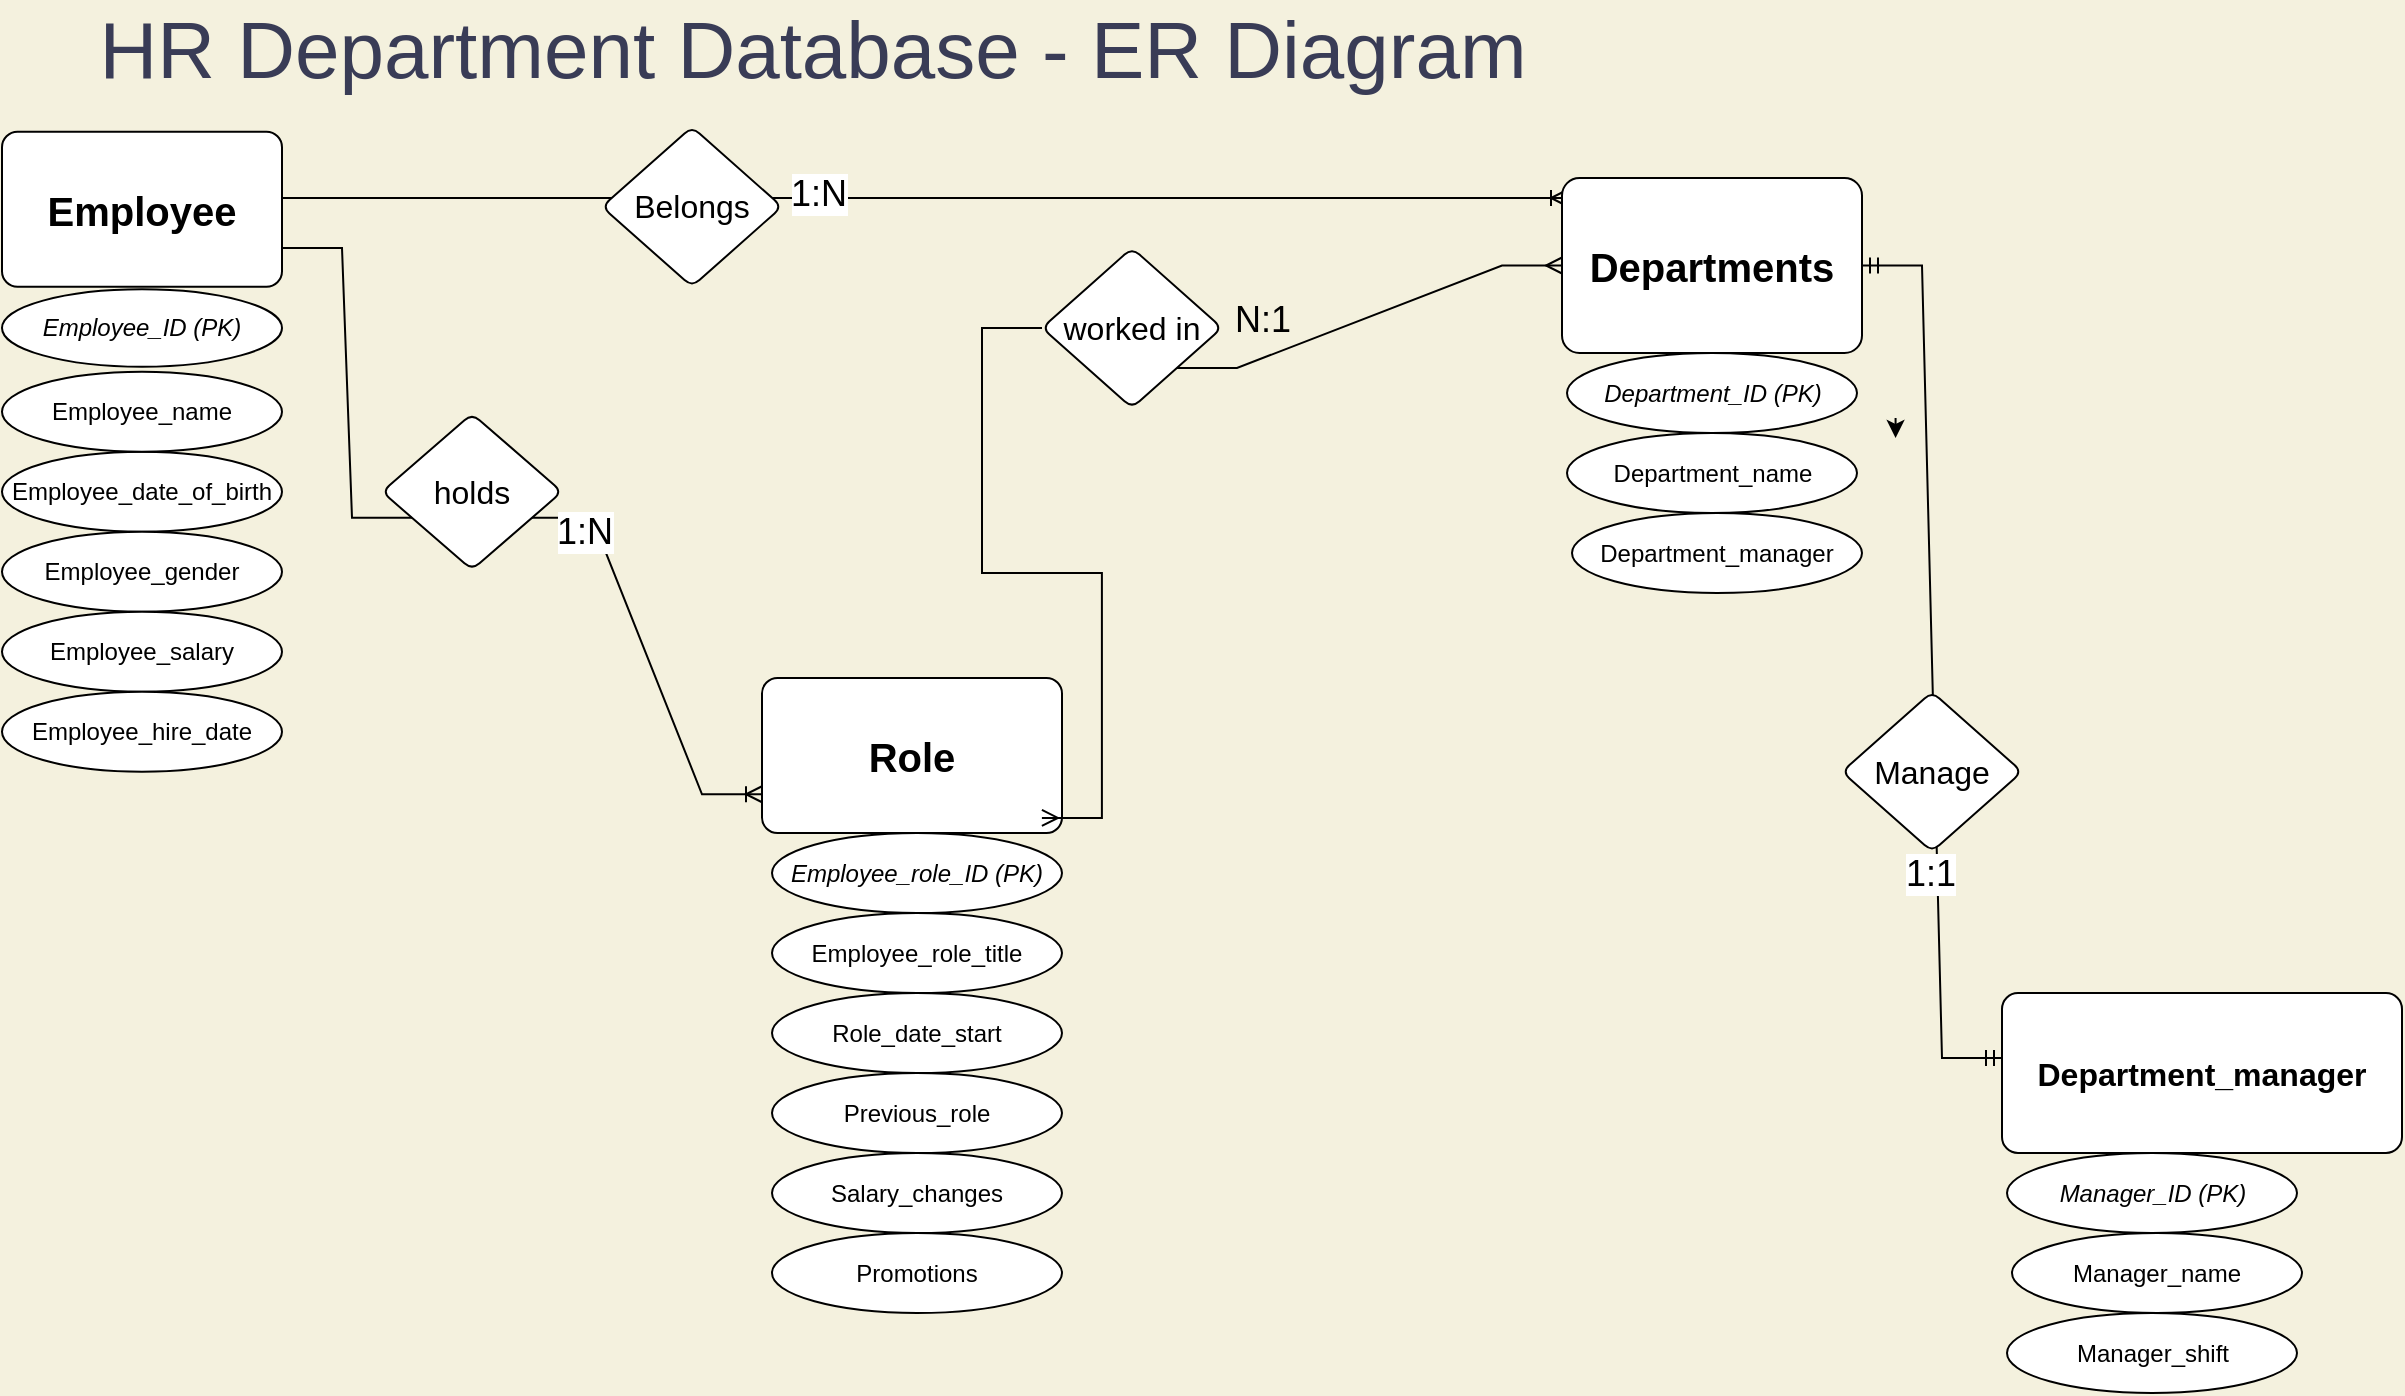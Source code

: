 <mxfile version="15.5.8" type="github">
  <diagram name="Page-1" id="a7904f86-f2b4-8e86-fa97-74104820619b">
    <mxGraphModel dx="1447" dy="750" grid="1" gridSize="10" guides="1" tooltips="1" connect="1" arrows="1" fold="1" page="1" pageScale="1" pageWidth="1600" pageHeight="900" background="#F4F1DE" math="0" shadow="0">
      <root>
        <mxCell id="0" />
        <mxCell id="1" parent="0" />
        <mxCell id="e3raqFH5HiRqm9mPKhRc-3" value="&lt;font style=&quot;font-size: 40px&quot;&gt;HR Department Database - ER Diagram&lt;/font&gt;" style="text;html=1;resizable=0;autosize=1;align=center;verticalAlign=middle;points=[];fillColor=none;strokeColor=none;fontColor=#393C56;rounded=1;sketch=1;" parent="1" vertex="1">
          <mxGeometry x="60" y="10" width="730" height="30" as="geometry" />
        </mxCell>
        <mxCell id="nj0aj4-7wqTGS0bk_ivH-121" value="" style="edgeStyle=entityRelationEdgeStyle;fontSize=12;html=1;endArrow=ERoneToMany;rounded=0;fontColor=none;exitX=1;exitY=0.427;exitDx=0;exitDy=0;exitPerimeter=0;" edge="1" parent="1" source="nj0aj4-7wqTGS0bk_ivH-1">
          <mxGeometry width="100" height="100" relative="1" as="geometry">
            <mxPoint x="212.5" y="100" as="sourcePoint" />
            <mxPoint x="802.5" y="100" as="targetPoint" />
          </mxGeometry>
        </mxCell>
        <mxCell id="nj0aj4-7wqTGS0bk_ivH-125" value="1:N" style="edgeLabel;html=1;align=center;verticalAlign=middle;resizable=0;points=[];fontSize=18;fontColor=none;" vertex="1" connectable="0" parent="nj0aj4-7wqTGS0bk_ivH-121">
          <mxGeometry x="-0.07" y="2" relative="1" as="geometry">
            <mxPoint x="-31" as="offset" />
          </mxGeometry>
        </mxCell>
        <mxCell id="hZx71IKOhUPCRJcw6M9n-52" style="edgeStyle=orthogonalEdgeStyle;rounded=0;orthogonalLoop=1;jettySize=auto;html=1;exitX=0.5;exitY=1;exitDx=0;exitDy=0;" parent="1" edge="1">
          <mxGeometry relative="1" as="geometry">
            <mxPoint x="909" y="125" as="sourcePoint" />
            <mxPoint x="909" y="125" as="targetPoint" />
          </mxGeometry>
        </mxCell>
        <mxCell id="nj0aj4-7wqTGS0bk_ivH-1" value="&lt;b&gt;&lt;font style=&quot;font-size: 20px&quot;&gt;Employee&lt;/font&gt;&lt;/b&gt;" style="rounded=1;arcSize=10;whiteSpace=wrap;html=1;align=center;" vertex="1" parent="1">
          <mxGeometry x="20" y="66.87" width="140" height="77.5" as="geometry" />
        </mxCell>
        <mxCell id="nj0aj4-7wqTGS0bk_ivH-2" value="&lt;i&gt;Employee_ID (PK)&lt;/i&gt;" style="ellipse;whiteSpace=wrap;html=1;align=center;" vertex="1" parent="1">
          <mxGeometry x="20" y="145.62" width="140" height="38.75" as="geometry" />
        </mxCell>
        <mxCell id="nj0aj4-7wqTGS0bk_ivH-8" value="Employee_date_of_birth" style="ellipse;whiteSpace=wrap;html=1;align=center;" vertex="1" parent="1">
          <mxGeometry x="20" y="226.87" width="140" height="40" as="geometry" />
        </mxCell>
        <mxCell id="nj0aj4-7wqTGS0bk_ivH-9" value="Employee_name" style="ellipse;whiteSpace=wrap;html=1;align=center;" vertex="1" parent="1">
          <mxGeometry x="20" y="186.87" width="140" height="40" as="geometry" />
        </mxCell>
        <mxCell id="nj0aj4-7wqTGS0bk_ivH-10" value="Employee_gender" style="ellipse;whiteSpace=wrap;html=1;align=center;" vertex="1" parent="1">
          <mxGeometry x="20" y="266.87" width="140" height="40" as="geometry" />
        </mxCell>
        <mxCell id="nj0aj4-7wqTGS0bk_ivH-11" value="Employee_salary" style="ellipse;whiteSpace=wrap;html=1;align=center;" vertex="1" parent="1">
          <mxGeometry x="20" y="306.87" width="140" height="40" as="geometry" />
        </mxCell>
        <mxCell id="nj0aj4-7wqTGS0bk_ivH-12" value="Employee_hire_date" style="ellipse;whiteSpace=wrap;html=1;align=center;" vertex="1" parent="1">
          <mxGeometry x="20" y="346.87" width="140" height="40" as="geometry" />
        </mxCell>
        <mxCell id="nj0aj4-7wqTGS0bk_ivH-13" value="Employee_role_title" style="ellipse;whiteSpace=wrap;html=1;align=center;" vertex="1" parent="1">
          <mxGeometry x="405" y="457.5" width="145" height="40" as="geometry" />
        </mxCell>
        <mxCell id="nj0aj4-7wqTGS0bk_ivH-16" value="&lt;b&gt;&lt;font style=&quot;font-size: 20px&quot;&gt;Role&lt;/font&gt;&lt;/b&gt;" style="rounded=1;arcSize=10;whiteSpace=wrap;html=1;align=center;" vertex="1" parent="1">
          <mxGeometry x="400" y="340" width="150" height="77.5" as="geometry" />
        </mxCell>
        <mxCell id="nj0aj4-7wqTGS0bk_ivH-20" value="Manager_name" style="ellipse;whiteSpace=wrap;html=1;align=center;" vertex="1" parent="1">
          <mxGeometry x="1025" y="617.5" width="145" height="40" as="geometry" />
        </mxCell>
        <mxCell id="nj0aj4-7wqTGS0bk_ivH-21" value="&lt;i&gt;Employee_role_ID (PK)&lt;/i&gt;" style="ellipse;whiteSpace=wrap;html=1;align=center;" vertex="1" parent="1">
          <mxGeometry x="405" y="417.5" width="145" height="40" as="geometry" />
        </mxCell>
        <mxCell id="nj0aj4-7wqTGS0bk_ivH-22" value="&lt;i&gt;Manager_ID (PK)&lt;/i&gt;" style="ellipse;whiteSpace=wrap;html=1;align=center;" vertex="1" parent="1">
          <mxGeometry x="1022.5" y="577.5" width="145" height="40" as="geometry" />
        </mxCell>
        <mxCell id="nj0aj4-7wqTGS0bk_ivH-23" value="Promotions" style="ellipse;whiteSpace=wrap;html=1;align=center;" vertex="1" parent="1">
          <mxGeometry x="405" y="617.5" width="145" height="40" as="geometry" />
        </mxCell>
        <mxCell id="nj0aj4-7wqTGS0bk_ivH-24" value="Salary_changes" style="ellipse;whiteSpace=wrap;html=1;align=center;" vertex="1" parent="1">
          <mxGeometry x="405" y="577.5" width="145" height="40" as="geometry" />
        </mxCell>
        <mxCell id="nj0aj4-7wqTGS0bk_ivH-25" value="Previous_role" style="ellipse;whiteSpace=wrap;html=1;align=center;" vertex="1" parent="1">
          <mxGeometry x="405" y="537.5" width="145" height="40" as="geometry" />
        </mxCell>
        <mxCell id="nj0aj4-7wqTGS0bk_ivH-26" value="Role_date_start" style="ellipse;whiteSpace=wrap;html=1;align=center;" vertex="1" parent="1">
          <mxGeometry x="405" y="497.5" width="145" height="40" as="geometry" />
        </mxCell>
        <mxCell id="nj0aj4-7wqTGS0bk_ivH-27" value="&lt;b&gt;&lt;font style=&quot;font-size: 16px&quot;&gt;Department_manager&lt;/font&gt;&lt;/b&gt;" style="rounded=1;arcSize=10;whiteSpace=wrap;html=1;align=center;" vertex="1" parent="1">
          <mxGeometry x="1020" y="497.5" width="200" height="80" as="geometry" />
        </mxCell>
        <mxCell id="nj0aj4-7wqTGS0bk_ivH-30" value="Manager_shift" style="ellipse;whiteSpace=wrap;html=1;align=center;" vertex="1" parent="1">
          <mxGeometry x="1022.5" y="657.5" width="145" height="40" as="geometry" />
        </mxCell>
        <mxCell id="nj0aj4-7wqTGS0bk_ivH-46" value="&lt;b&gt;&lt;font style=&quot;font-size: 20px&quot;&gt;Departments&lt;/font&gt;&lt;/b&gt;" style="rounded=1;arcSize=10;whiteSpace=wrap;html=1;align=center;" vertex="1" parent="1">
          <mxGeometry x="800" y="90" width="150" height="87.5" as="geometry" />
        </mxCell>
        <mxCell id="nj0aj4-7wqTGS0bk_ivH-47" value="Department_name" style="ellipse;whiteSpace=wrap;html=1;align=center;" vertex="1" parent="1">
          <mxGeometry x="802.5" y="217.5" width="145" height="40" as="geometry" />
        </mxCell>
        <mxCell id="nj0aj4-7wqTGS0bk_ivH-48" value="&lt;i&gt;Department_ID (PK)&lt;/i&gt;" style="ellipse;whiteSpace=wrap;html=1;align=center;" vertex="1" parent="1">
          <mxGeometry x="802.5" y="177.5" width="145" height="40" as="geometry" />
        </mxCell>
        <mxCell id="nj0aj4-7wqTGS0bk_ivH-49" value="Department_manager" style="ellipse;whiteSpace=wrap;html=1;align=center;" vertex="1" parent="1">
          <mxGeometry x="805" y="257.5" width="145" height="40" as="geometry" />
        </mxCell>
        <mxCell id="nj0aj4-7wqTGS0bk_ivH-69" style="edgeStyle=orthogonalEdgeStyle;rounded=0;orthogonalLoop=1;jettySize=auto;html=1;exitX=0;exitY=0.5;exitDx=0;exitDy=0;entryX=0;entryY=0.75;entryDx=0;entryDy=0;" edge="1" parent="1">
          <mxGeometry relative="1" as="geometry">
            <mxPoint x="966.79" y="210" as="sourcePoint" />
            <mxPoint x="966.79" y="220" as="targetPoint" />
          </mxGeometry>
        </mxCell>
        <mxCell id="nj0aj4-7wqTGS0bk_ivH-120" value="" style="edgeStyle=entityRelationEdgeStyle;fontSize=12;html=1;endArrow=ERoneToMany;rounded=0;fontColor=none;entryX=0;entryY=0.75;entryDx=0;entryDy=0;exitX=1;exitY=0.75;exitDx=0;exitDy=0;startArrow=none;" edge="1" parent="1" source="nj0aj4-7wqTGS0bk_ivH-141" target="nj0aj4-7wqTGS0bk_ivH-16">
          <mxGeometry width="100" height="100" relative="1" as="geometry">
            <mxPoint x="280" y="110" as="sourcePoint" />
            <mxPoint x="440" y="300" as="targetPoint" />
          </mxGeometry>
        </mxCell>
        <mxCell id="nj0aj4-7wqTGS0bk_ivH-154" value="1:N" style="edgeLabel;html=1;align=center;verticalAlign=middle;resizable=0;points=[];fontSize=18;fontColor=none;" vertex="1" connectable="0" parent="nj0aj4-7wqTGS0bk_ivH-120">
          <mxGeometry x="-0.313" y="1" relative="1" as="geometry">
            <mxPoint x="-21" y="-31" as="offset" />
          </mxGeometry>
        </mxCell>
        <mxCell id="nj0aj4-7wqTGS0bk_ivH-122" value="" style="edgeStyle=entityRelationEdgeStyle;fontSize=12;html=1;endArrow=ERmany;startArrow=none;rounded=0;fontColor=none;exitX=1;exitY=1;exitDx=0;exitDy=0;" edge="1" parent="1" source="nj0aj4-7wqTGS0bk_ivH-52" target="nj0aj4-7wqTGS0bk_ivH-46">
          <mxGeometry width="100" height="100" relative="1" as="geometry">
            <mxPoint x="540" y="370" as="sourcePoint" />
            <mxPoint x="580" y="450" as="targetPoint" />
          </mxGeometry>
        </mxCell>
        <mxCell id="nj0aj4-7wqTGS0bk_ivH-52" value="&lt;font style=&quot;font-size: 16px&quot;&gt;worked in&lt;/font&gt;" style="rhombus;whiteSpace=wrap;html=1;rounded=1;arcSize=10;" vertex="1" parent="1">
          <mxGeometry x="540" y="124.99" width="90" height="80" as="geometry" />
        </mxCell>
        <mxCell id="nj0aj4-7wqTGS0bk_ivH-127" value="" style="edgeStyle=entityRelationEdgeStyle;fontSize=12;html=1;endArrow=none;startArrow=ERmany;rounded=0;fontColor=none;exitX=0.933;exitY=0.903;exitDx=0;exitDy=0;exitPerimeter=0;" edge="1" parent="1" source="nj0aj4-7wqTGS0bk_ivH-16" target="nj0aj4-7wqTGS0bk_ivH-52">
          <mxGeometry width="100" height="100" relative="1" as="geometry">
            <mxPoint x="479.95" y="369.982" as="sourcePoint" />
            <mxPoint x="805.0" y="143.12" as="targetPoint" />
          </mxGeometry>
        </mxCell>
        <mxCell id="nj0aj4-7wqTGS0bk_ivH-139" value="N:1" style="text;html=1;align=center;verticalAlign=middle;resizable=0;points=[];autosize=1;strokeColor=none;fillColor=none;fontSize=18;fontColor=none;" vertex="1" parent="1">
          <mxGeometry x="630" y="145.62" width="40" height="30" as="geometry" />
        </mxCell>
        <mxCell id="nj0aj4-7wqTGS0bk_ivH-141" value="&lt;font style=&quot;font-size: 16px&quot;&gt;holds&lt;/font&gt;" style="rhombus;whiteSpace=wrap;html=1;rounded=1;arcSize=10;" vertex="1" parent="1">
          <mxGeometry x="210" y="207.81" width="90" height="78.13" as="geometry" />
        </mxCell>
        <mxCell id="nj0aj4-7wqTGS0bk_ivH-148" value="" style="edgeStyle=entityRelationEdgeStyle;fontSize=12;html=1;endArrow=none;rounded=0;fontColor=none;entryX=0;entryY=0.75;entryDx=0;entryDy=0;exitX=1;exitY=0.75;exitDx=0;exitDy=0;" edge="1" parent="1" source="nj0aj4-7wqTGS0bk_ivH-1" target="nj0aj4-7wqTGS0bk_ivH-141">
          <mxGeometry width="100" height="100" relative="1" as="geometry">
            <mxPoint x="210" y="124.995" as="sourcePoint" />
            <mxPoint x="340.0" y="358.125" as="targetPoint" />
          </mxGeometry>
        </mxCell>
        <mxCell id="nj0aj4-7wqTGS0bk_ivH-151" value="" style="edgeStyle=entityRelationEdgeStyle;fontSize=12;html=1;endArrow=ERmandOne;startArrow=ERmandOne;rounded=0;fontColor=none;exitX=1;exitY=0.5;exitDx=0;exitDy=0;" edge="1" parent="1" source="nj0aj4-7wqTGS0bk_ivH-46">
          <mxGeometry width="100" height="100" relative="1" as="geometry">
            <mxPoint x="1170" y="306.87" as="sourcePoint" />
            <mxPoint x="1020" y="530" as="targetPoint" />
          </mxGeometry>
        </mxCell>
        <mxCell id="nj0aj4-7wqTGS0bk_ivH-153" value="1:1" style="edgeLabel;html=1;align=center;verticalAlign=middle;resizable=0;points=[];fontSize=18;fontColor=none;" vertex="1" connectable="0" parent="nj0aj4-7wqTGS0bk_ivH-151">
          <mxGeometry x="0.433" y="-2" relative="1" as="geometry">
            <mxPoint x="-2" y="7" as="offset" />
          </mxGeometry>
        </mxCell>
        <mxCell id="nj0aj4-7wqTGS0bk_ivH-152" value="&lt;font style=&quot;font-size: 16px&quot;&gt;Manage&lt;/font&gt;" style="rhombus;whiteSpace=wrap;html=1;rounded=1;arcSize=10;" vertex="1" parent="1">
          <mxGeometry x="940" y="346.87" width="90" height="80" as="geometry" />
        </mxCell>
        <mxCell id="nj0aj4-7wqTGS0bk_ivH-155" value="&lt;font style=&quot;font-size: 16px&quot;&gt;Belongs&lt;/font&gt;" style="rhombus;whiteSpace=wrap;html=1;rounded=1;arcSize=10;" vertex="1" parent="1">
          <mxGeometry x="320" y="64.37" width="90" height="80" as="geometry" />
        </mxCell>
      </root>
    </mxGraphModel>
  </diagram>
</mxfile>
